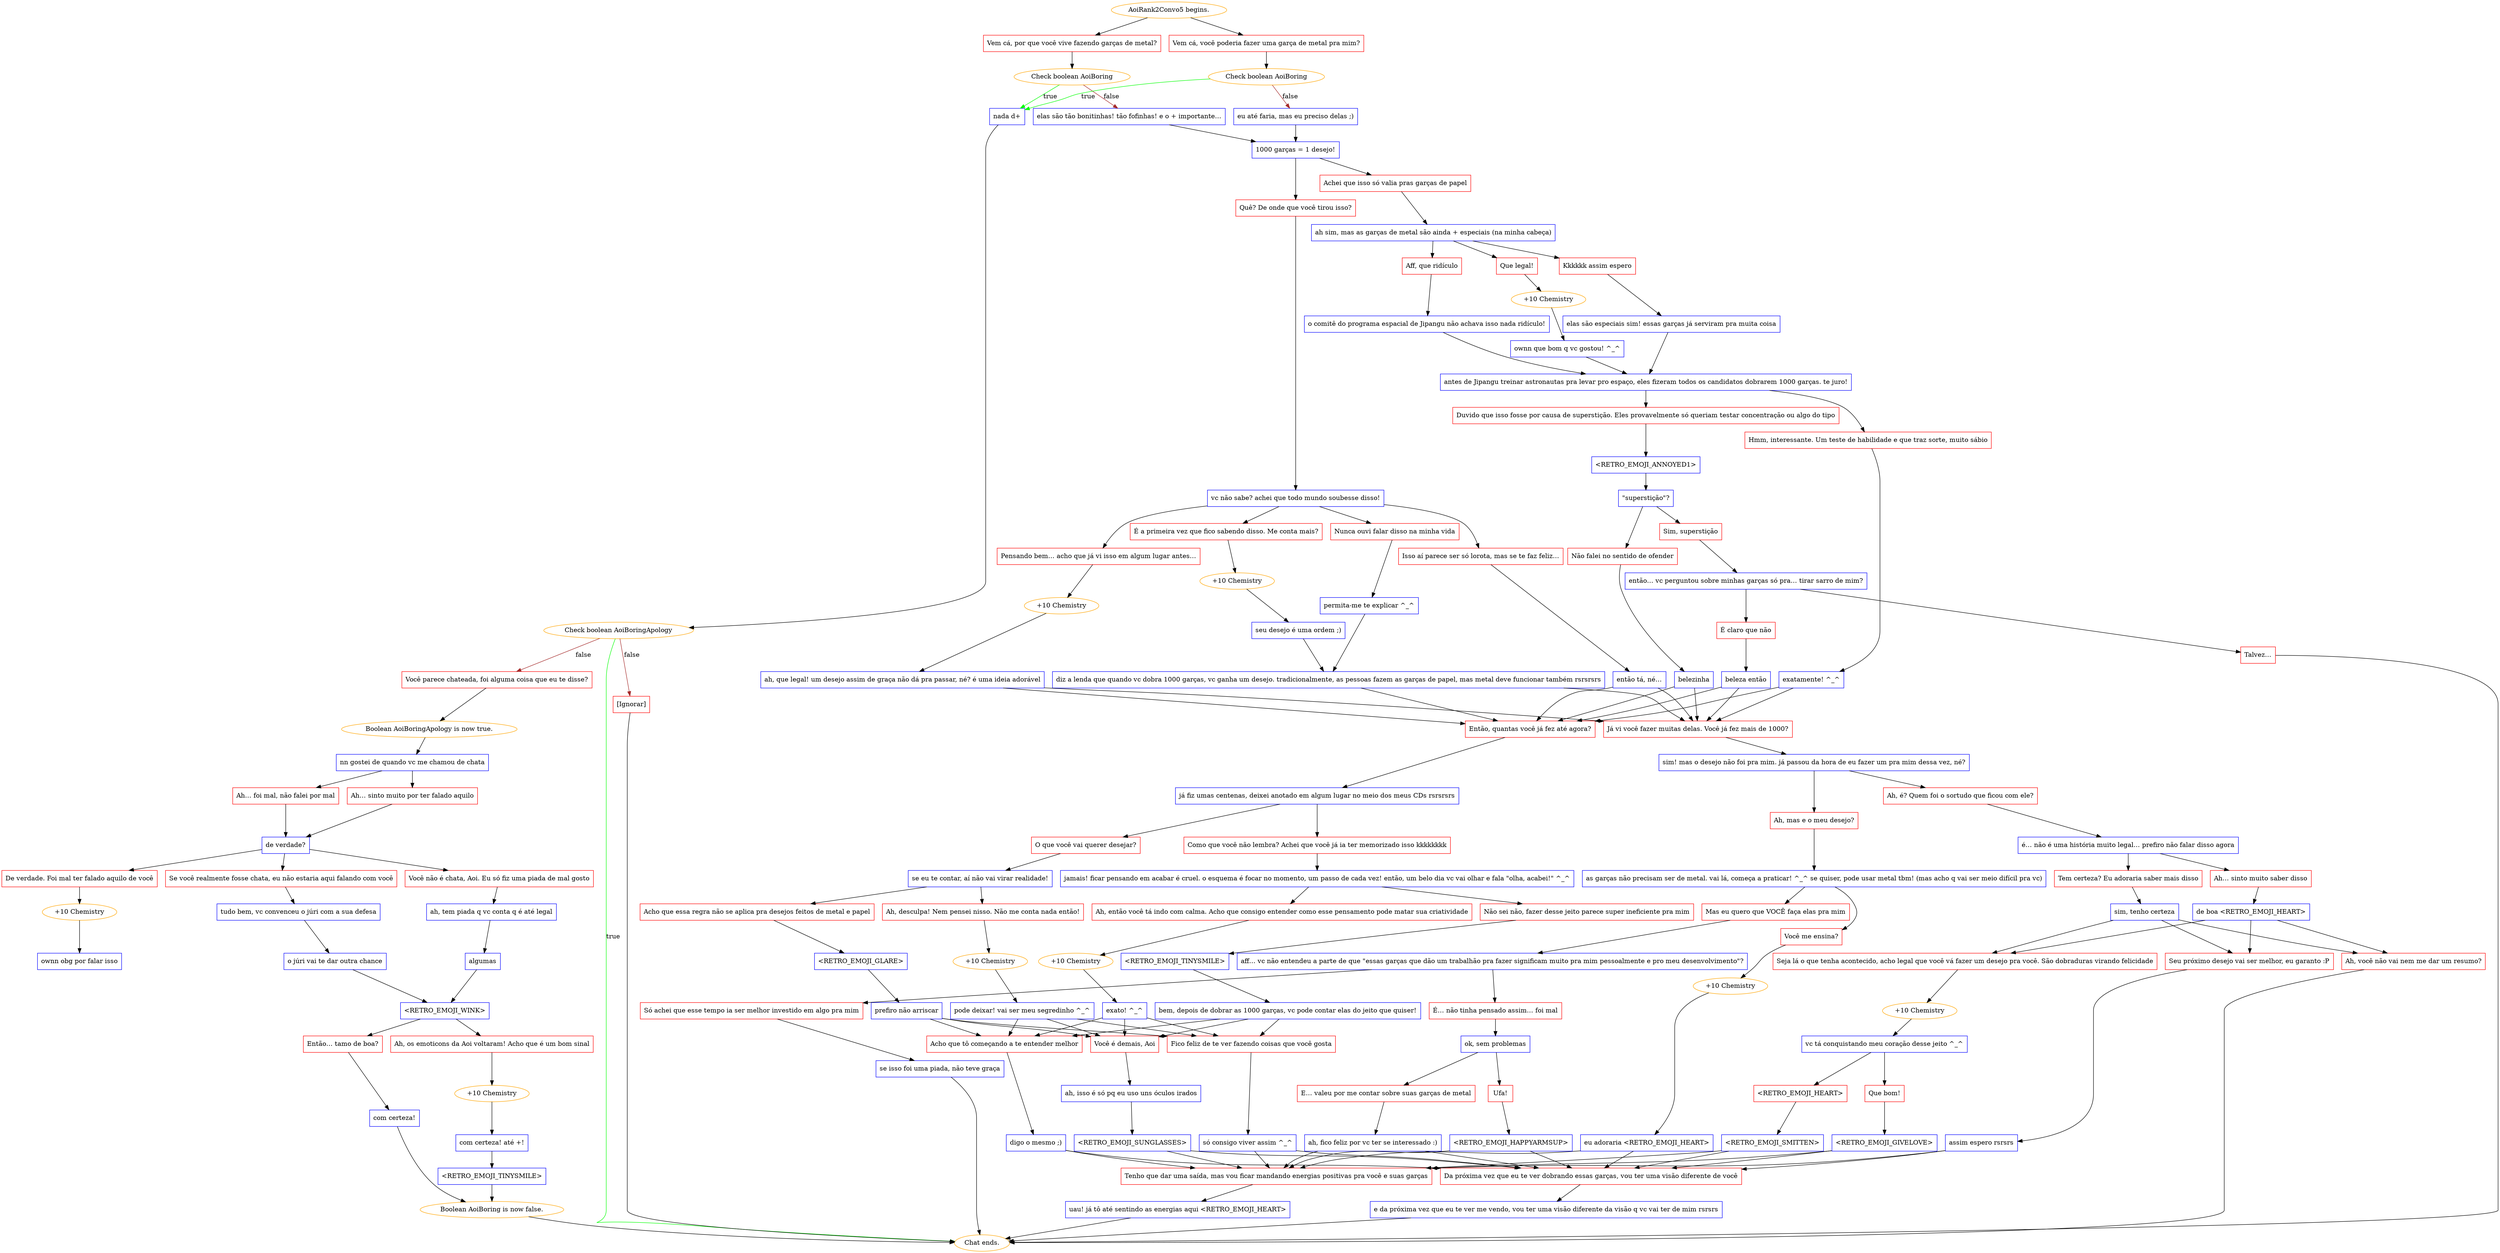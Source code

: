 digraph {
	"AoiRank2Convo5 begins." [color=orange];
		"AoiRank2Convo5 begins." -> j4205647390;
		"AoiRank2Convo5 begins." -> j4107437168;
	j4205647390 [label="Vem cá, por que você vive fazendo garças de metal?",shape=box,color=red];
		j4205647390 -> j1443129487;
	j4107437168 [label="Vem cá, você poderia fazer uma garça de metal pra mim?",shape=box,color=red];
		j4107437168 -> j1194707698;
	j1443129487 [label="Check boolean AoiBoring",color=orange];
		j1443129487 -> j3107812607 [label=true,color=green];
		j1443129487 -> j3696852849 [label=false,color=brown];
	j1194707698 [label="Check boolean AoiBoring",color=orange];
		j1194707698 -> j3107812607 [label=true,color=green];
		j1194707698 -> j2297479956 [label=false,color=brown];
	j3107812607 [label="nada d+",shape=box,color=blue];
		j3107812607 -> j4116366548;
	j3696852849 [label="elas são tão bonitinhas! tão fofinhas! e o + importante…",shape=box,color=blue];
		j3696852849 -> j369715052;
	j2297479956 [label="eu até faria, mas eu preciso delas ;)",shape=box,color=blue];
		j2297479956 -> j369715052;
	j4116366548 [label="Check boolean AoiBoringApology",color=orange];
		j4116366548 -> "Chat ends." [label=true,color=green];
		j4116366548 -> j3601186810 [label=false,color=brown];
		j4116366548 -> j984287941 [label=false,color=brown];
	j369715052 [label="1000 garças = 1 desejo!",shape=box,color=blue];
		j369715052 -> j396337926;
		j369715052 -> j1382408382;
	"Chat ends." [color=orange];
	j3601186810 [label="Você parece chateada, foi alguma coisa que eu te disse?",shape=box,color=red];
		j3601186810 -> j3891359679;
	j984287941 [label="[Ignorar]",shape=box,color=red];
		j984287941 -> "Chat ends.";
	j396337926 [label="Achei que isso só valia pras garças de papel",shape=box,color=red];
		j396337926 -> j2113851767;
	j1382408382 [label="Quê? De onde que você tirou isso?",shape=box,color=red];
		j1382408382 -> j3039637366;
	j3891359679 [label="Boolean AoiBoringApology is now true.",color=orange];
		j3891359679 -> j1959893566;
	j2113851767 [label="ah sim, mas as garças de metal são ainda + especiais (na minha cabeça)",shape=box,color=blue];
		j2113851767 -> j3890409151;
		j2113851767 -> j4022576717;
		j2113851767 -> j438043353;
	j3039637366 [label="vc não sabe? achei que todo mundo soubesse disso!",shape=box,color=blue];
		j3039637366 -> j3377239478;
		j3039637366 -> j490484364;
		j3039637366 -> j4018934961;
		j3039637366 -> j615078184;
	j1959893566 [label="nn gostei de quando vc me chamou de chata",shape=box,color=blue];
		j1959893566 -> j7527954;
		j1959893566 -> j2981107792;
	j3890409151 [label="Kkkkkk assim espero",shape=box,color=red];
		j3890409151 -> j902197188;
	j4022576717 [label="Que legal!",shape=box,color=red];
		j4022576717 -> j2439342572;
	j438043353 [label="Aff, que ridículo",shape=box,color=red];
		j438043353 -> j3278123858;
	j3377239478 [label="Nunca ouvi falar disso na minha vida",shape=box,color=red];
		j3377239478 -> j2472232644;
	j490484364 [label="É a primeira vez que fico sabendo disso. Me conta mais?",shape=box,color=red];
		j490484364 -> j2250706449;
	j4018934961 [label="Pensando bem… acho que já vi isso em algum lugar antes…",shape=box,color=red];
		j4018934961 -> j2970983371;
	j615078184 [label="Isso aí parece ser só lorota, mas se te faz feliz…",shape=box,color=red];
		j615078184 -> j3110049863;
	j7527954 [label="Ah… foi mal, não falei por mal",shape=box,color=red];
		j7527954 -> j2116141765;
	j2981107792 [label="Ah… sinto muito por ter falado aquilo",shape=box,color=red];
		j2981107792 -> j2116141765;
	j902197188 [label="elas são especiais sim! essas garças já serviram pra muita coisa",shape=box,color=blue];
		j902197188 -> j598676018;
	j2439342572 [label="+10 Chemistry",color=orange];
		j2439342572 -> j599485636;
	j3278123858 [label="o comitê do programa espacial de Jipangu não achava isso nada ridículo!",shape=box,color=blue];
		j3278123858 -> j598676018;
	j2472232644 [label="permita-me te explicar ^_^",shape=box,color=blue];
		j2472232644 -> j662276396;
	j2250706449 [label="+10 Chemistry",color=orange];
		j2250706449 -> j1750856109;
	j2970983371 [label="+10 Chemistry",color=orange];
		j2970983371 -> j574923034;
	j3110049863 [label="então tá, né…",shape=box,color=blue];
		j3110049863 -> j2204210455;
		j3110049863 -> j2604830367;
	j2116141765 [label="de verdade?",shape=box,color=blue];
		j2116141765 -> j2881539072;
		j2116141765 -> j3578512628;
		j2116141765 -> j2711922990;
	j598676018 [label="antes de Jipangu treinar astronautas pra levar pro espaço, eles fizeram todos os candidatos dobrarem 1000 garças. te juro!",shape=box,color=blue];
		j598676018 -> j3558240350;
		j598676018 -> j2988614043;
	j599485636 [label="ownn que bom q vc gostou! ^_^",shape=box,color=blue];
		j599485636 -> j598676018;
	j662276396 [label="diz a lenda que quando vc dobra 1000 garças, vc ganha um desejo. tradicionalmente, as pessoas fazem as garças de papel, mas metal deve funcionar também rsrsrsrs",shape=box,color=blue];
		j662276396 -> j2204210455;
		j662276396 -> j2604830367;
	j1750856109 [label="seu desejo é uma ordem ;)",shape=box,color=blue];
		j1750856109 -> j662276396;
	j574923034 [label="ah, que legal! um desejo assim de graça não dá pra passar, né? é uma ideia adorável",shape=box,color=blue];
		j574923034 -> j2204210455;
		j574923034 -> j2604830367;
	j2204210455 [label="Então, quantas você já fez até agora?",shape=box,color=red];
		j2204210455 -> j2607855679;
	j2604830367 [label="Já vi você fazer muitas delas. Você já fez mais de 1000?",shape=box,color=red];
		j2604830367 -> j1636075799;
	j2881539072 [label="De verdade. Foi mal ter falado aquilo de você",shape=box,color=red];
		j2881539072 -> j3658508489;
	j3578512628 [label="Você não é chata, Aoi. Eu só fiz uma piada de mal gosto",shape=box,color=red];
		j3578512628 -> j3237100655;
	j2711922990 [label="Se você realmente fosse chata, eu não estaria aqui falando com você",shape=box,color=red];
		j2711922990 -> j2561226641;
	j3558240350 [label="Duvido que isso fosse por causa de superstição. Eles provavelmente só queriam testar concentração ou algo do tipo",shape=box,color=red];
		j3558240350 -> j903991232;
	j2988614043 [label="Hmm, interessante. Um teste de habilidade e que traz sorte, muito sábio",shape=box,color=red];
		j2988614043 -> j2857514934;
	j2607855679 [label="já fiz umas centenas, deixei anotado em algum lugar no meio dos meus CDs rsrsrsrs",shape=box,color=blue];
		j2607855679 -> j1336409132;
		j2607855679 -> j3607944181;
	j1636075799 [label="sim! mas o desejo não foi pra mim. já passou da hora de eu fazer um pra mim dessa vez, né?",shape=box,color=blue];
		j1636075799 -> j4008242131;
		j1636075799 -> j1365252655;
	j3658508489 [label="+10 Chemistry",color=orange];
		j3658508489 -> j4081637926;
	j3237100655 [label="ah, tem piada q vc conta q é até legal",shape=box,color=blue];
		j3237100655 -> j2262759788;
	j2561226641 [label="tudo bem, vc convenceu o júri com a sua defesa",shape=box,color=blue];
		j2561226641 -> j497671226;
	j903991232 [label="<RETRO_EMOJI_ANNOYED1>",shape=box,color=blue];
		j903991232 -> j2934527593;
	j2857514934 [label="exatamente! ^_^",shape=box,color=blue];
		j2857514934 -> j2204210455;
		j2857514934 -> j2604830367;
	j1336409132 [label="Como que você não lembra? Achei que você já ia ter memorizado isso kkkkkkkk",shape=box,color=red];
		j1336409132 -> j3300097240;
	j3607944181 [label="O que você vai querer desejar?",shape=box,color=red];
		j3607944181 -> j1943103094;
	j4008242131 [label="Ah, é? Quem foi o sortudo que ficou com ele?",shape=box,color=red];
		j4008242131 -> j793618248;
	j1365252655 [label="Ah, mas e o meu desejo?",shape=box,color=red];
		j1365252655 -> j2927461432;
	j4081637926 [label="ownn obg por falar isso",shape=box,color=blue];
	j2262759788 [label="algumas",shape=box,color=blue];
		j2262759788 -> j1823067147;
	j497671226 [label="o júri vai te dar outra chance",shape=box,color=blue];
		j497671226 -> j1823067147;
	j2934527593 [label="\"superstição\"?",shape=box,color=blue];
		j2934527593 -> j1121312135;
		j2934527593 -> j2498394277;
	j3300097240 [label="jamais! ficar pensando em acabar é cruel. o esquema é focar no momento, um passo de cada vez! então, um belo dia vc vai olhar e fala \"olha, acabei!\" ^_^",shape=box,color=blue];
		j3300097240 -> j3877437468;
		j3300097240 -> j2045735754;
	j1943103094 [label="se eu te contar, aí não vai virar realidade!",shape=box,color=blue];
		j1943103094 -> j2895412428;
		j1943103094 -> j2419625409;
	j793618248 [label="é… não é uma história muito legal… prefiro não falar disso agora",shape=box,color=blue];
		j793618248 -> j2286623603;
		j793618248 -> j2529905242;
	j2927461432 [label="as garças não precisam ser de metal. vai lá, começa a praticar! ^_^ se quiser, pode usar metal tbm! (mas acho q vai ser meio difícil pra vc)",shape=box,color=blue];
		j2927461432 -> j3068693552;
		j2927461432 -> j1327714630;
	j1823067147 [label="<RETRO_EMOJI_WINK>",shape=box,color=blue];
		j1823067147 -> j465492915;
		j1823067147 -> j373204983;
	j1121312135 [label="Sim, superstição",shape=box,color=red];
		j1121312135 -> j3599085575;
	j2498394277 [label="Não falei no sentido de ofender",shape=box,color=red];
		j2498394277 -> j4198103956;
	j3877437468 [label="Ah, então você tá indo com calma. Acho que consigo entender como esse pensamento pode matar sua criatividade",shape=box,color=red];
		j3877437468 -> j845188054;
	j2045735754 [label="Não sei não, fazer desse jeito parece super ineficiente pra mim",shape=box,color=red];
		j2045735754 -> j2933156464;
	j2895412428 [label="Ah, desculpa! Nem pensei nisso. Não me conta nada então!",shape=box,color=red];
		j2895412428 -> j389803127;
	j2419625409 [label="Acho que essa regra não se aplica pra desejos feitos de metal e papel",shape=box,color=red];
		j2419625409 -> j2619722664;
	j2286623603 [label="Ah… sinto muito saber disso",shape=box,color=red];
		j2286623603 -> j620834095;
	j2529905242 [label="Tem certeza? Eu adoraria saber mais disso",shape=box,color=red];
		j2529905242 -> j326397686;
	j3068693552 [label="Você me ensina?",shape=box,color=red];
		j3068693552 -> j803493929;
	j1327714630 [label="Mas eu quero que VOCÊ faça elas pra mim",shape=box,color=red];
		j1327714630 -> j2529304567;
	j465492915 [label="Então… tamo de boa?",shape=box,color=red];
		j465492915 -> j617121713;
	j373204983 [label="Ah, os emoticons da Aoi voltaram! Acho que é um bom sinal",shape=box,color=red];
		j373204983 -> j2359754369;
	j3599085575 [label="então… vc perguntou sobre minhas garças só pra… tirar sarro de mim?",shape=box,color=blue];
		j3599085575 -> j1340082039;
		j3599085575 -> j891758964;
	j4198103956 [label="belezinha",shape=box,color=blue];
		j4198103956 -> j2204210455;
		j4198103956 -> j2604830367;
	j845188054 [label="+10 Chemistry",color=orange];
		j845188054 -> j1467608614;
	j2933156464 [label="<RETRO_EMOJI_TINYSMILE>",shape=box,color=blue];
		j2933156464 -> j3558330634;
	j389803127 [label="+10 Chemistry",color=orange];
		j389803127 -> j3133959917;
	j2619722664 [label="<RETRO_EMOJI_GLARE>",shape=box,color=blue];
		j2619722664 -> j2425031364;
	j620834095 [label="de boa <RETRO_EMOJI_HEART>",shape=box,color=blue];
		j620834095 -> j3475553065;
		j620834095 -> j2359098578;
		j620834095 -> j1260657465;
	j326397686 [label="sim, tenho certeza",shape=box,color=blue];
		j326397686 -> j3475553065;
		j326397686 -> j2359098578;
		j326397686 -> j1260657465;
	j803493929 [label="+10 Chemistry",color=orange];
		j803493929 -> j2344593676;
	j2529304567 [label="aff… vc não entendeu a parte de que \"essas garças que dão um trabalhão pra fazer significam muito pra mim pessoalmente e pro meu desenvolvimento\"?",shape=box,color=blue];
		j2529304567 -> j3254120262;
		j2529304567 -> j2818396421;
	j617121713 [label="com certeza!",shape=box,color=blue];
		j617121713 -> j1984221796;
	j2359754369 [label="+10 Chemistry",color=orange];
		j2359754369 -> j1742209800;
	j1340082039 [label="Talvez…",shape=box,color=red];
		j1340082039 -> "Chat ends.";
	j891758964 [label="É claro que não",shape=box,color=red];
		j891758964 -> j1882115887;
	j1467608614 [label="exato! ^_^",shape=box,color=blue];
		j1467608614 -> j3386293680;
		j1467608614 -> j2160211614;
		j1467608614 -> j2301371267;
	j3558330634 [label="bem, depois de dobrar as 1000 garças, vc pode contar elas do jeito que quiser!",shape=box,color=blue];
		j3558330634 -> j3386293680;
		j3558330634 -> j2160211614;
		j3558330634 -> j2301371267;
	j3133959917 [label="pode deixar! vai ser meu segredinho ^_^",shape=box,color=blue];
		j3133959917 -> j3386293680;
		j3133959917 -> j2160211614;
		j3133959917 -> j2301371267;
	j2425031364 [label="prefiro não arriscar",shape=box,color=blue];
		j2425031364 -> j3386293680;
		j2425031364 -> j2160211614;
		j2425031364 -> j2301371267;
	j3475553065 [label="Seu próximo desejo vai ser melhor, eu garanto :P",shape=box,color=red];
		j3475553065 -> j409096683;
	j2359098578 [label="Seja lá o que tenha acontecido, acho legal que você vá fazer um desejo pra você. São dobraduras virando felicidade",shape=box,color=red];
		j2359098578 -> j3089899392;
	j1260657465 [label="Ah, você não vai nem me dar um resumo?",shape=box,color=red];
		j1260657465 -> "Chat ends.";
	j2344593676 [label="eu adoraria <RETRO_EMOJI_HEART>",shape=box,color=blue];
		j2344593676 -> j2775190647;
		j2344593676 -> j1306300165;
	j3254120262 [label="Só achei que esse tempo ia ser melhor investido em algo pra mim",shape=box,color=red];
		j3254120262 -> j129789243;
	j2818396421 [label="É… não tinha pensado assim… foi mal",shape=box,color=red];
		j2818396421 -> j4197367737;
	j1984221796 [label="Boolean AoiBoring is now false.",color=orange];
		j1984221796 -> "Chat ends.";
	j1742209800 [label="com certeza! até +!",shape=box,color=blue];
		j1742209800 -> j3248434141;
	j1882115887 [label="beleza então",shape=box,color=blue];
		j1882115887 -> j2204210455;
		j1882115887 -> j2604830367;
	j3386293680 [label="Acho que tô começando a te entender melhor",shape=box,color=red];
		j3386293680 -> j700263768;
	j2160211614 [label="Você é demais, Aoi",shape=box,color=red];
		j2160211614 -> j2300037144;
	j2301371267 [label="Fico feliz de te ver fazendo coisas que você gosta",shape=box,color=red];
		j2301371267 -> j2481288305;
	j409096683 [label="assim espero rsrsrs",shape=box,color=blue];
		j409096683 -> j2775190647;
		j409096683 -> j1306300165;
	j3089899392 [label="+10 Chemistry",color=orange];
		j3089899392 -> j4162296287;
	j2775190647 [label="Da próxima vez que eu te ver dobrando essas garças, vou ter uma visão diferente de você",shape=box,color=red];
		j2775190647 -> j4063527021;
	j1306300165 [label="Tenho que dar uma saída, mas vou ficar mandando energias positivas pra você e suas garças",shape=box,color=red];
		j1306300165 -> j1560123004;
	j129789243 [label="se isso foi uma piada, não teve graça",shape=box,color=blue];
		j129789243 -> "Chat ends.";
	j4197367737 [label="ok, sem problemas",shape=box,color=blue];
		j4197367737 -> j132978445;
		j4197367737 -> j120372618;
	j3248434141 [label="<RETRO_EMOJI_TINYSMILE>",shape=box,color=blue];
		j3248434141 -> j1984221796;
	j700263768 [label="digo o mesmo ;)",shape=box,color=blue];
		j700263768 -> j2775190647;
		j700263768 -> j1306300165;
	j2300037144 [label="ah, isso é só pq eu uso uns óculos irados",shape=box,color=blue];
		j2300037144 -> j2455681144;
	j2481288305 [label="só consigo viver assim ^_^",shape=box,color=blue];
		j2481288305 -> j2775190647;
		j2481288305 -> j1306300165;
	j4162296287 [label="vc tá conquistando meu coração desse jeito ^_^",shape=box,color=blue];
		j4162296287 -> j4177815843;
		j4162296287 -> j2656202917;
	j4063527021 [label="e da próxima vez que eu te ver me vendo, vou ter uma visão diferente da visão q vc vai ter de mim rsrsrs",shape=box,color=blue];
		j4063527021 -> "Chat ends.";
	j1560123004 [label="uau! já tô até sentindo as energias aqui <RETRO_EMOJI_HEART>",shape=box,color=blue];
		j1560123004 -> "Chat ends.";
	j132978445 [label="E… valeu por me contar sobre suas garças de metal",shape=box,color=red];
		j132978445 -> j1969610219;
	j120372618 [label="Ufa!",shape=box,color=red];
		j120372618 -> j2446588326;
	j2455681144 [label="<RETRO_EMOJI_SUNGLASSES>",shape=box,color=blue];
		j2455681144 -> j2775190647;
		j2455681144 -> j1306300165;
	j4177815843 [label="Que bom!",shape=box,color=red];
		j4177815843 -> j547745806;
	j2656202917 [label="<RETRO_EMOJI_HEART>",shape=box,color=red];
		j2656202917 -> j4241135296;
	j1969610219 [label="ah, fico feliz por vc ter se interessado :)",shape=box,color=blue];
		j1969610219 -> j2775190647;
		j1969610219 -> j1306300165;
	j2446588326 [label="<RETRO_EMOJI_HAPPYARMSUP>",shape=box,color=blue];
		j2446588326 -> j2775190647;
		j2446588326 -> j1306300165;
	j547745806 [label="<RETRO_EMOJI_GIVELOVE>",shape=box,color=blue];
		j547745806 -> j2775190647;
		j547745806 -> j1306300165;
	j4241135296 [label="<RETRO_EMOJI_SMITTEN>",shape=box,color=blue];
		j4241135296 -> j2775190647;
		j4241135296 -> j1306300165;
}